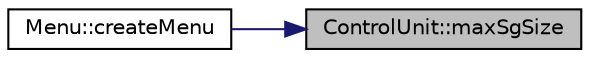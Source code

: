 digraph "ControlUnit::maxSgSize"
{
 // LATEX_PDF_SIZE
  edge [fontname="Helvetica",fontsize="10",labelfontname="Helvetica",labelfontsize="10"];
  node [fontname="Helvetica",fontsize="10",shape=record];
  rankdir="RL";
  Node1 [label="ControlUnit::maxSgSize",height=0.2,width=0.4,color="black", fillcolor="grey75", style="filled", fontcolor="black",tooltip="Returns maximum size of all classes."];
  Node1 -> Node2 [dir="back",color="midnightblue",fontsize="10",style="solid"];
  Node2 [label="Menu::createMenu",height=0.2,width=0.4,color="black", fillcolor="white", style="filled",URL="$class_menu.html#a4cf70fb5ce8bc6bfcad587d74ff644d4",tooltip="Creates the menu."];
}
